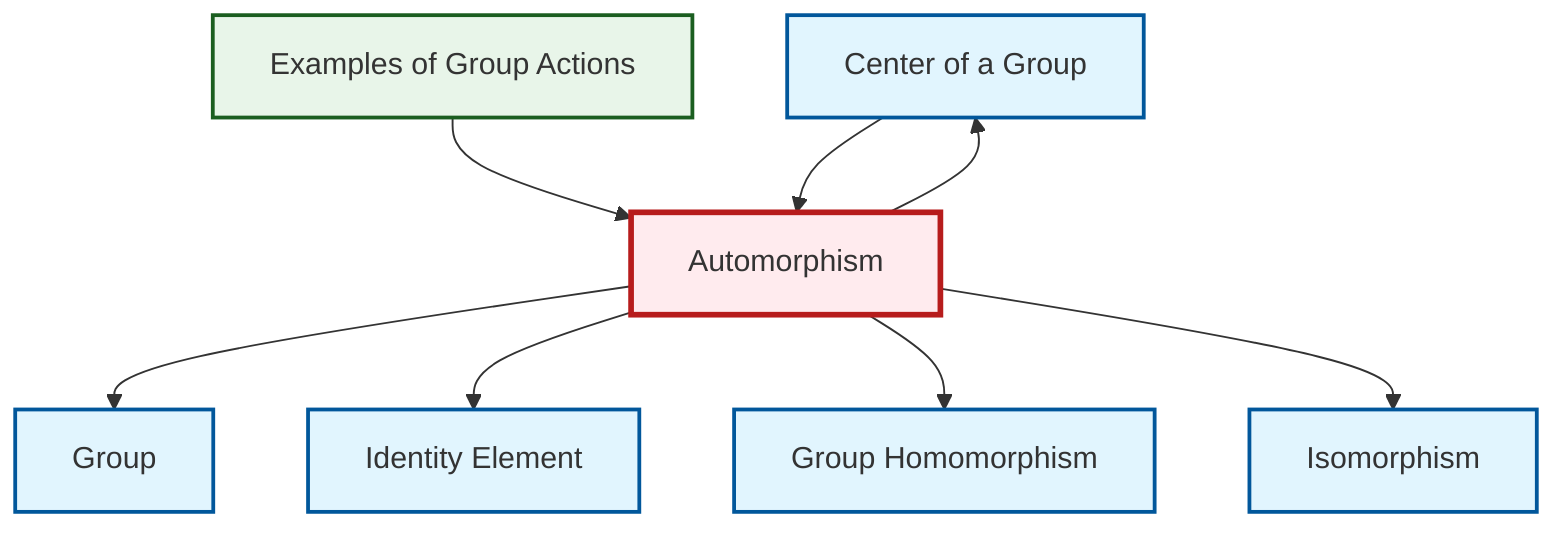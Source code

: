 graph TD
    classDef definition fill:#e1f5fe,stroke:#01579b,stroke-width:2px
    classDef theorem fill:#f3e5f5,stroke:#4a148c,stroke-width:2px
    classDef axiom fill:#fff3e0,stroke:#e65100,stroke-width:2px
    classDef example fill:#e8f5e9,stroke:#1b5e20,stroke-width:2px
    classDef current fill:#ffebee,stroke:#b71c1c,stroke-width:3px
    def-center-of-group["Center of a Group"]:::definition
    def-identity-element["Identity Element"]:::definition
    def-isomorphism["Isomorphism"]:::definition
    ex-group-action-examples["Examples of Group Actions"]:::example
    def-group["Group"]:::definition
    def-homomorphism["Group Homomorphism"]:::definition
    def-automorphism["Automorphism"]:::definition
    def-automorphism --> def-group
    def-automorphism --> def-identity-element
    def-automorphism --> def-homomorphism
    ex-group-action-examples --> def-automorphism
    def-automorphism --> def-center-of-group
    def-automorphism --> def-isomorphism
    def-center-of-group --> def-automorphism
    class def-automorphism current